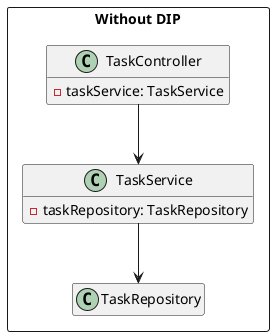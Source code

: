@startuml
'https://plantuml.com/class-diagram

hide empty fields
hide empty methods

package "Without DIP" <<Rectangle>> {
    class TaskController {
        -taskService: TaskService
    }

    class TaskService {
        -taskRepository: TaskRepository
    }

    class TaskRepository

    TaskController --> TaskService
    TaskService --> TaskRepository
}

@enduml